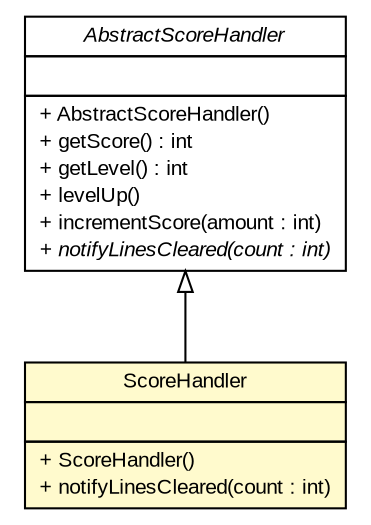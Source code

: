 #!/usr/local/bin/dot
#
# Class diagram 
# Generated by UMLGraph version R5_6 (http://www.umlgraph.org/)
#

digraph G {
	edge [fontname="arial",fontsize=10,labelfontname="arial",labelfontsize=10];
	node [fontname="arial",fontsize=10,shape=plaintext];
	nodesep=0.25;
	ranksep=0.5;
	// com.github.tilastokeskus.matertis.core.ScoreHandler
	c2749 [label=<<table title="com.github.tilastokeskus.matertis.core.ScoreHandler" border="0" cellborder="1" cellspacing="0" cellpadding="2" port="p" bgcolor="lemonChiffon" href="./ScoreHandler.html">
		<tr><td><table border="0" cellspacing="0" cellpadding="1">
<tr><td align="center" balign="center"> ScoreHandler </td></tr>
		</table></td></tr>
		<tr><td><table border="0" cellspacing="0" cellpadding="1">
<tr><td align="left" balign="left">  </td></tr>
		</table></td></tr>
		<tr><td><table border="0" cellspacing="0" cellpadding="1">
<tr><td align="left" balign="left"> + ScoreHandler() </td></tr>
<tr><td align="left" balign="left"> + notifyLinesCleared(count : int) </td></tr>
		</table></td></tr>
		</table>>, URL="./ScoreHandler.html", fontname="arial", fontcolor="black", fontsize=10.0];
	// com.github.tilastokeskus.matertis.core.AbstractScoreHandler
	c2756 [label=<<table title="com.github.tilastokeskus.matertis.core.AbstractScoreHandler" border="0" cellborder="1" cellspacing="0" cellpadding="2" port="p" href="./AbstractScoreHandler.html">
		<tr><td><table border="0" cellspacing="0" cellpadding="1">
<tr><td align="center" balign="center"><font face="arial italic"> AbstractScoreHandler </font></td></tr>
		</table></td></tr>
		<tr><td><table border="0" cellspacing="0" cellpadding="1">
<tr><td align="left" balign="left">  </td></tr>
		</table></td></tr>
		<tr><td><table border="0" cellspacing="0" cellpadding="1">
<tr><td align="left" balign="left"> + AbstractScoreHandler() </td></tr>
<tr><td align="left" balign="left"> + getScore() : int </td></tr>
<tr><td align="left" balign="left"> + getLevel() : int </td></tr>
<tr><td align="left" balign="left"> + levelUp() </td></tr>
<tr><td align="left" balign="left"> + incrementScore(amount : int) </td></tr>
<tr><td align="left" balign="left"><font face="arial italic" point-size="10.0"> + notifyLinesCleared(count : int) </font></td></tr>
		</table></td></tr>
		</table>>, URL="./AbstractScoreHandler.html", fontname="arial", fontcolor="black", fontsize=10.0];
	//com.github.tilastokeskus.matertis.core.ScoreHandler extends com.github.tilastokeskus.matertis.core.AbstractScoreHandler
	c2756:p -> c2749:p [dir=back,arrowtail=empty];
}

